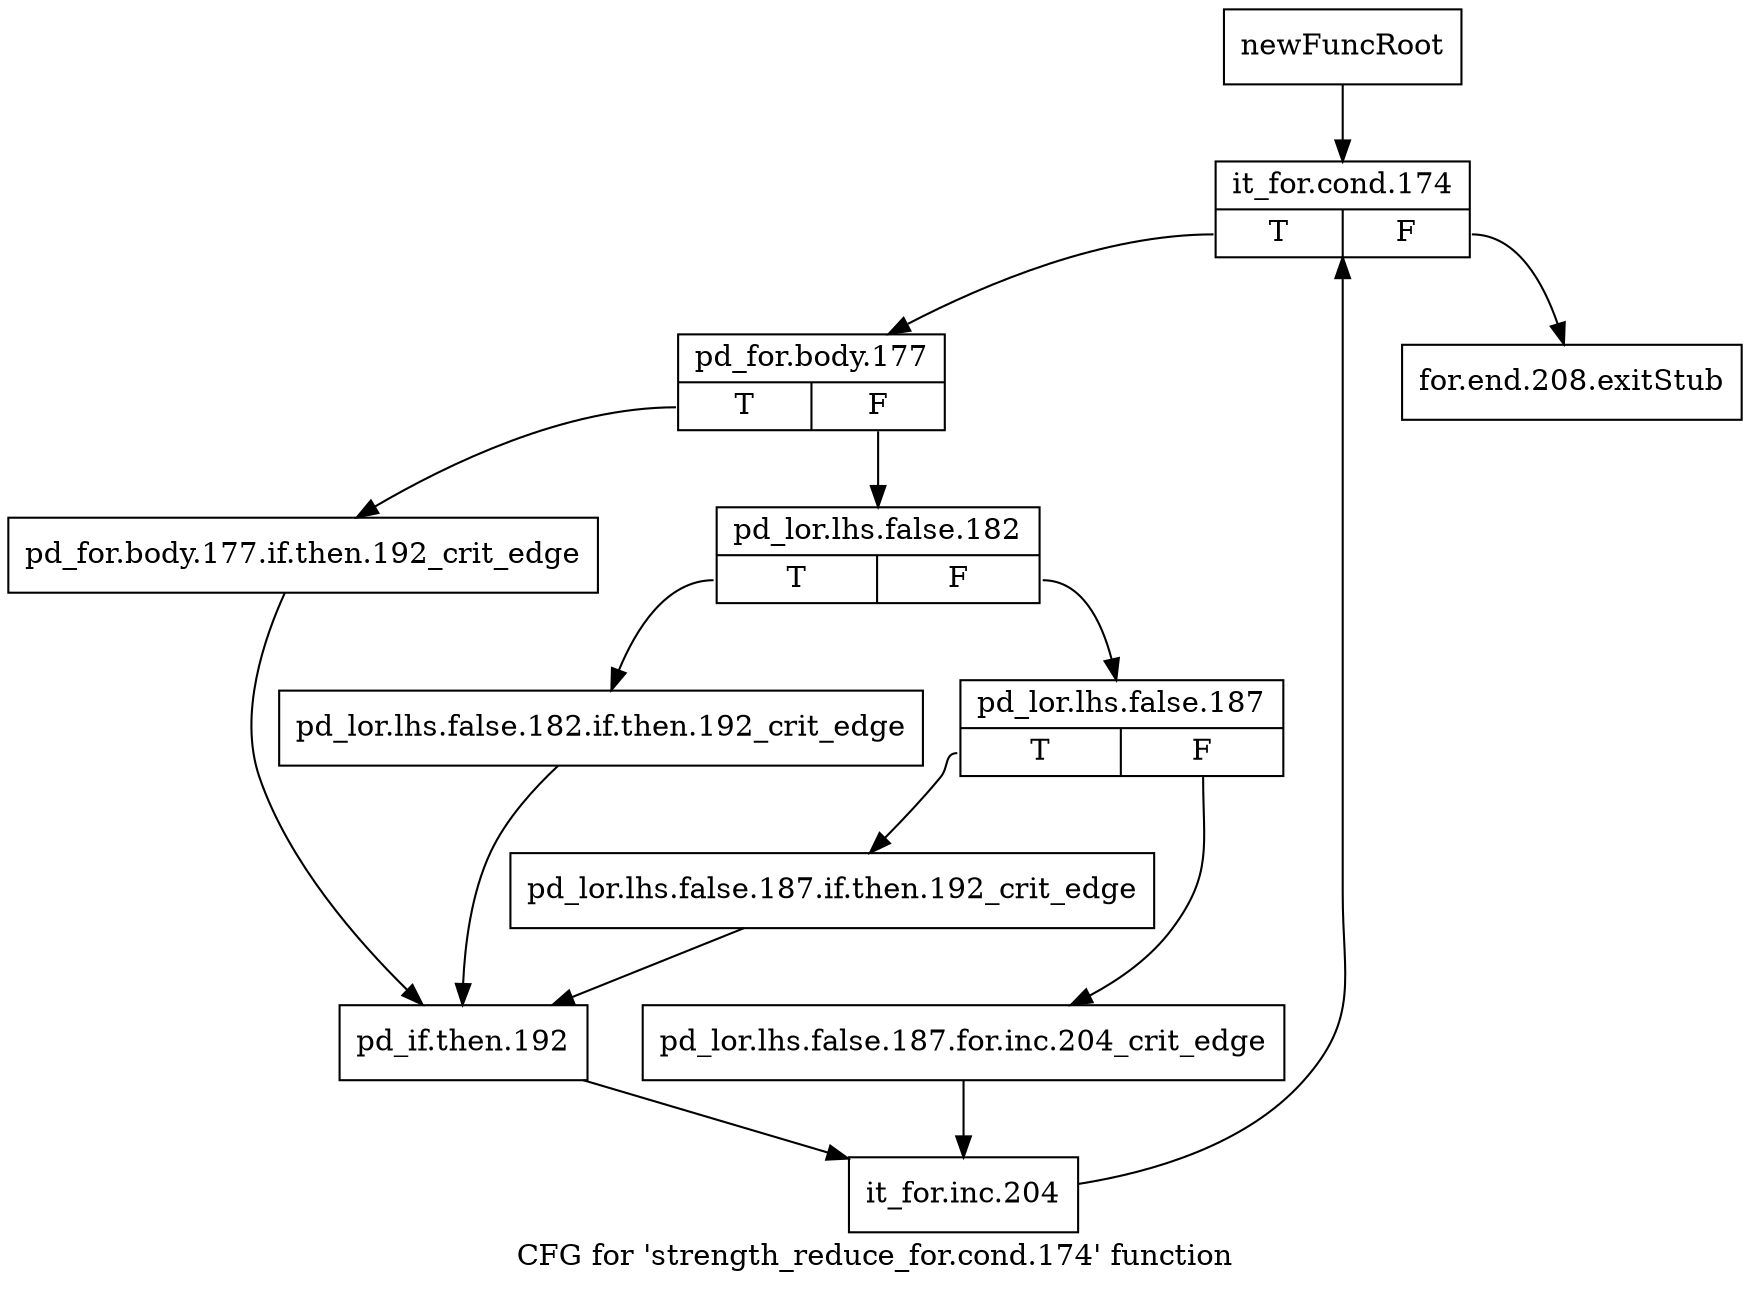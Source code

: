 digraph "CFG for 'strength_reduce_for.cond.174' function" {
	label="CFG for 'strength_reduce_for.cond.174' function";

	Node0xb5f2a50 [shape=record,label="{newFuncRoot}"];
	Node0xb5f2a50 -> Node0xb5f2af0;
	Node0xb5f2aa0 [shape=record,label="{for.end.208.exitStub}"];
	Node0xb5f2af0 [shape=record,label="{it_for.cond.174|{<s0>T|<s1>F}}"];
	Node0xb5f2af0:s0 -> Node0xb5f2b40;
	Node0xb5f2af0:s1 -> Node0xb5f2aa0;
	Node0xb5f2b40 [shape=record,label="{pd_for.body.177|{<s0>T|<s1>F}}"];
	Node0xb5f2b40:s0 -> Node0xb5f2d20;
	Node0xb5f2b40:s1 -> Node0xb5f2b90;
	Node0xb5f2b90 [shape=record,label="{pd_lor.lhs.false.182|{<s0>T|<s1>F}}"];
	Node0xb5f2b90:s0 -> Node0xb5f2cd0;
	Node0xb5f2b90:s1 -> Node0xb5f2be0;
	Node0xb5f2be0 [shape=record,label="{pd_lor.lhs.false.187|{<s0>T|<s1>F}}"];
	Node0xb5f2be0:s0 -> Node0xb5f2c80;
	Node0xb5f2be0:s1 -> Node0xb5f2c30;
	Node0xb5f2c30 [shape=record,label="{pd_lor.lhs.false.187.for.inc.204_crit_edge}"];
	Node0xb5f2c30 -> Node0xb5f2dc0;
	Node0xb5f2c80 [shape=record,label="{pd_lor.lhs.false.187.if.then.192_crit_edge}"];
	Node0xb5f2c80 -> Node0xb5f2d70;
	Node0xb5f2cd0 [shape=record,label="{pd_lor.lhs.false.182.if.then.192_crit_edge}"];
	Node0xb5f2cd0 -> Node0xb5f2d70;
	Node0xb5f2d20 [shape=record,label="{pd_for.body.177.if.then.192_crit_edge}"];
	Node0xb5f2d20 -> Node0xb5f2d70;
	Node0xb5f2d70 [shape=record,label="{pd_if.then.192}"];
	Node0xb5f2d70 -> Node0xb5f2dc0;
	Node0xb5f2dc0 [shape=record,label="{it_for.inc.204}"];
	Node0xb5f2dc0 -> Node0xb5f2af0;
}
